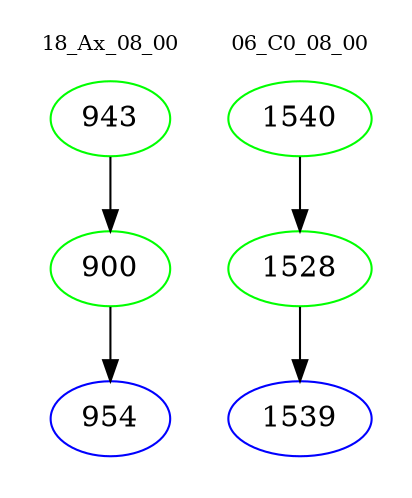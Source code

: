 digraph{
subgraph cluster_0 {
color = white
label = "18_Ax_08_00";
fontsize=10;
T0_943 [label="943", color="green"]
T0_943 -> T0_900 [color="black"]
T0_900 [label="900", color="green"]
T0_900 -> T0_954 [color="black"]
T0_954 [label="954", color="blue"]
}
subgraph cluster_1 {
color = white
label = "06_C0_08_00";
fontsize=10;
T1_1540 [label="1540", color="green"]
T1_1540 -> T1_1528 [color="black"]
T1_1528 [label="1528", color="green"]
T1_1528 -> T1_1539 [color="black"]
T1_1539 [label="1539", color="blue"]
}
}
